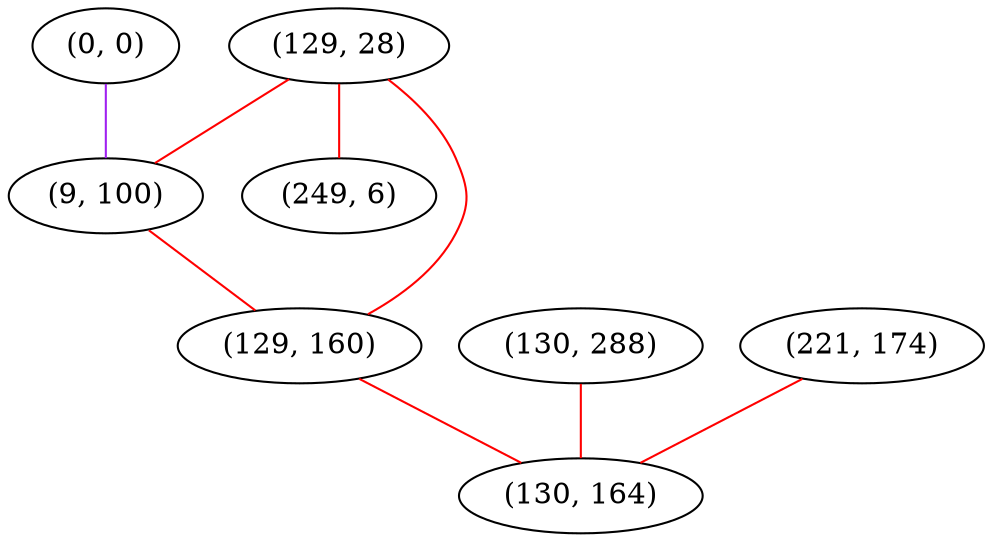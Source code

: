 graph "" {
"(0, 0)";
"(129, 28)";
"(249, 6)";
"(130, 288)";
"(9, 100)";
"(221, 174)";
"(129, 160)";
"(130, 164)";
"(0, 0)" -- "(9, 100)"  [color=purple, key=0, weight=4];
"(129, 28)" -- "(129, 160)"  [color=red, key=0, weight=1];
"(129, 28)" -- "(249, 6)"  [color=red, key=0, weight=1];
"(129, 28)" -- "(9, 100)"  [color=red, key=0, weight=1];
"(130, 288)" -- "(130, 164)"  [color=red, key=0, weight=1];
"(9, 100)" -- "(129, 160)"  [color=red, key=0, weight=1];
"(221, 174)" -- "(130, 164)"  [color=red, key=0, weight=1];
"(129, 160)" -- "(130, 164)"  [color=red, key=0, weight=1];
}
